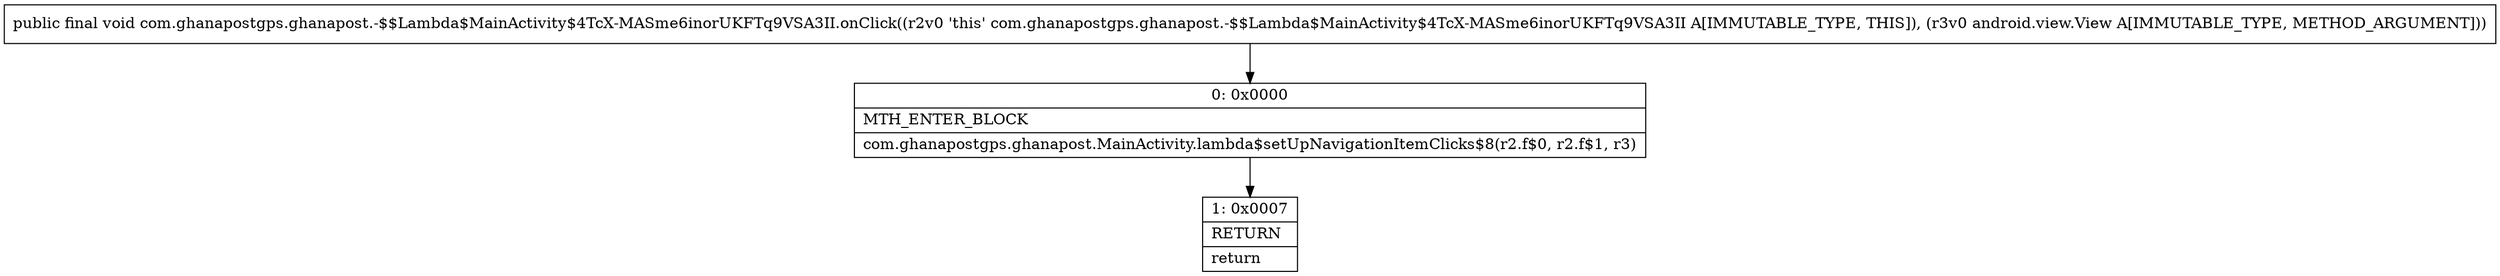 digraph "CFG forcom.ghanapostgps.ghanapost.\-$$Lambda$MainActivity$4TcX\-MASme6inorUKFTq9VSA3II.onClick(Landroid\/view\/View;)V" {
Node_0 [shape=record,label="{0\:\ 0x0000|MTH_ENTER_BLOCK\l|com.ghanapostgps.ghanapost.MainActivity.lambda$setUpNavigationItemClicks$8(r2.f$0, r2.f$1, r3)\l}"];
Node_1 [shape=record,label="{1\:\ 0x0007|RETURN\l|return\l}"];
MethodNode[shape=record,label="{public final void com.ghanapostgps.ghanapost.\-$$Lambda$MainActivity$4TcX\-MASme6inorUKFTq9VSA3II.onClick((r2v0 'this' com.ghanapostgps.ghanapost.\-$$Lambda$MainActivity$4TcX\-MASme6inorUKFTq9VSA3II A[IMMUTABLE_TYPE, THIS]), (r3v0 android.view.View A[IMMUTABLE_TYPE, METHOD_ARGUMENT])) }"];
MethodNode -> Node_0;
Node_0 -> Node_1;
}

